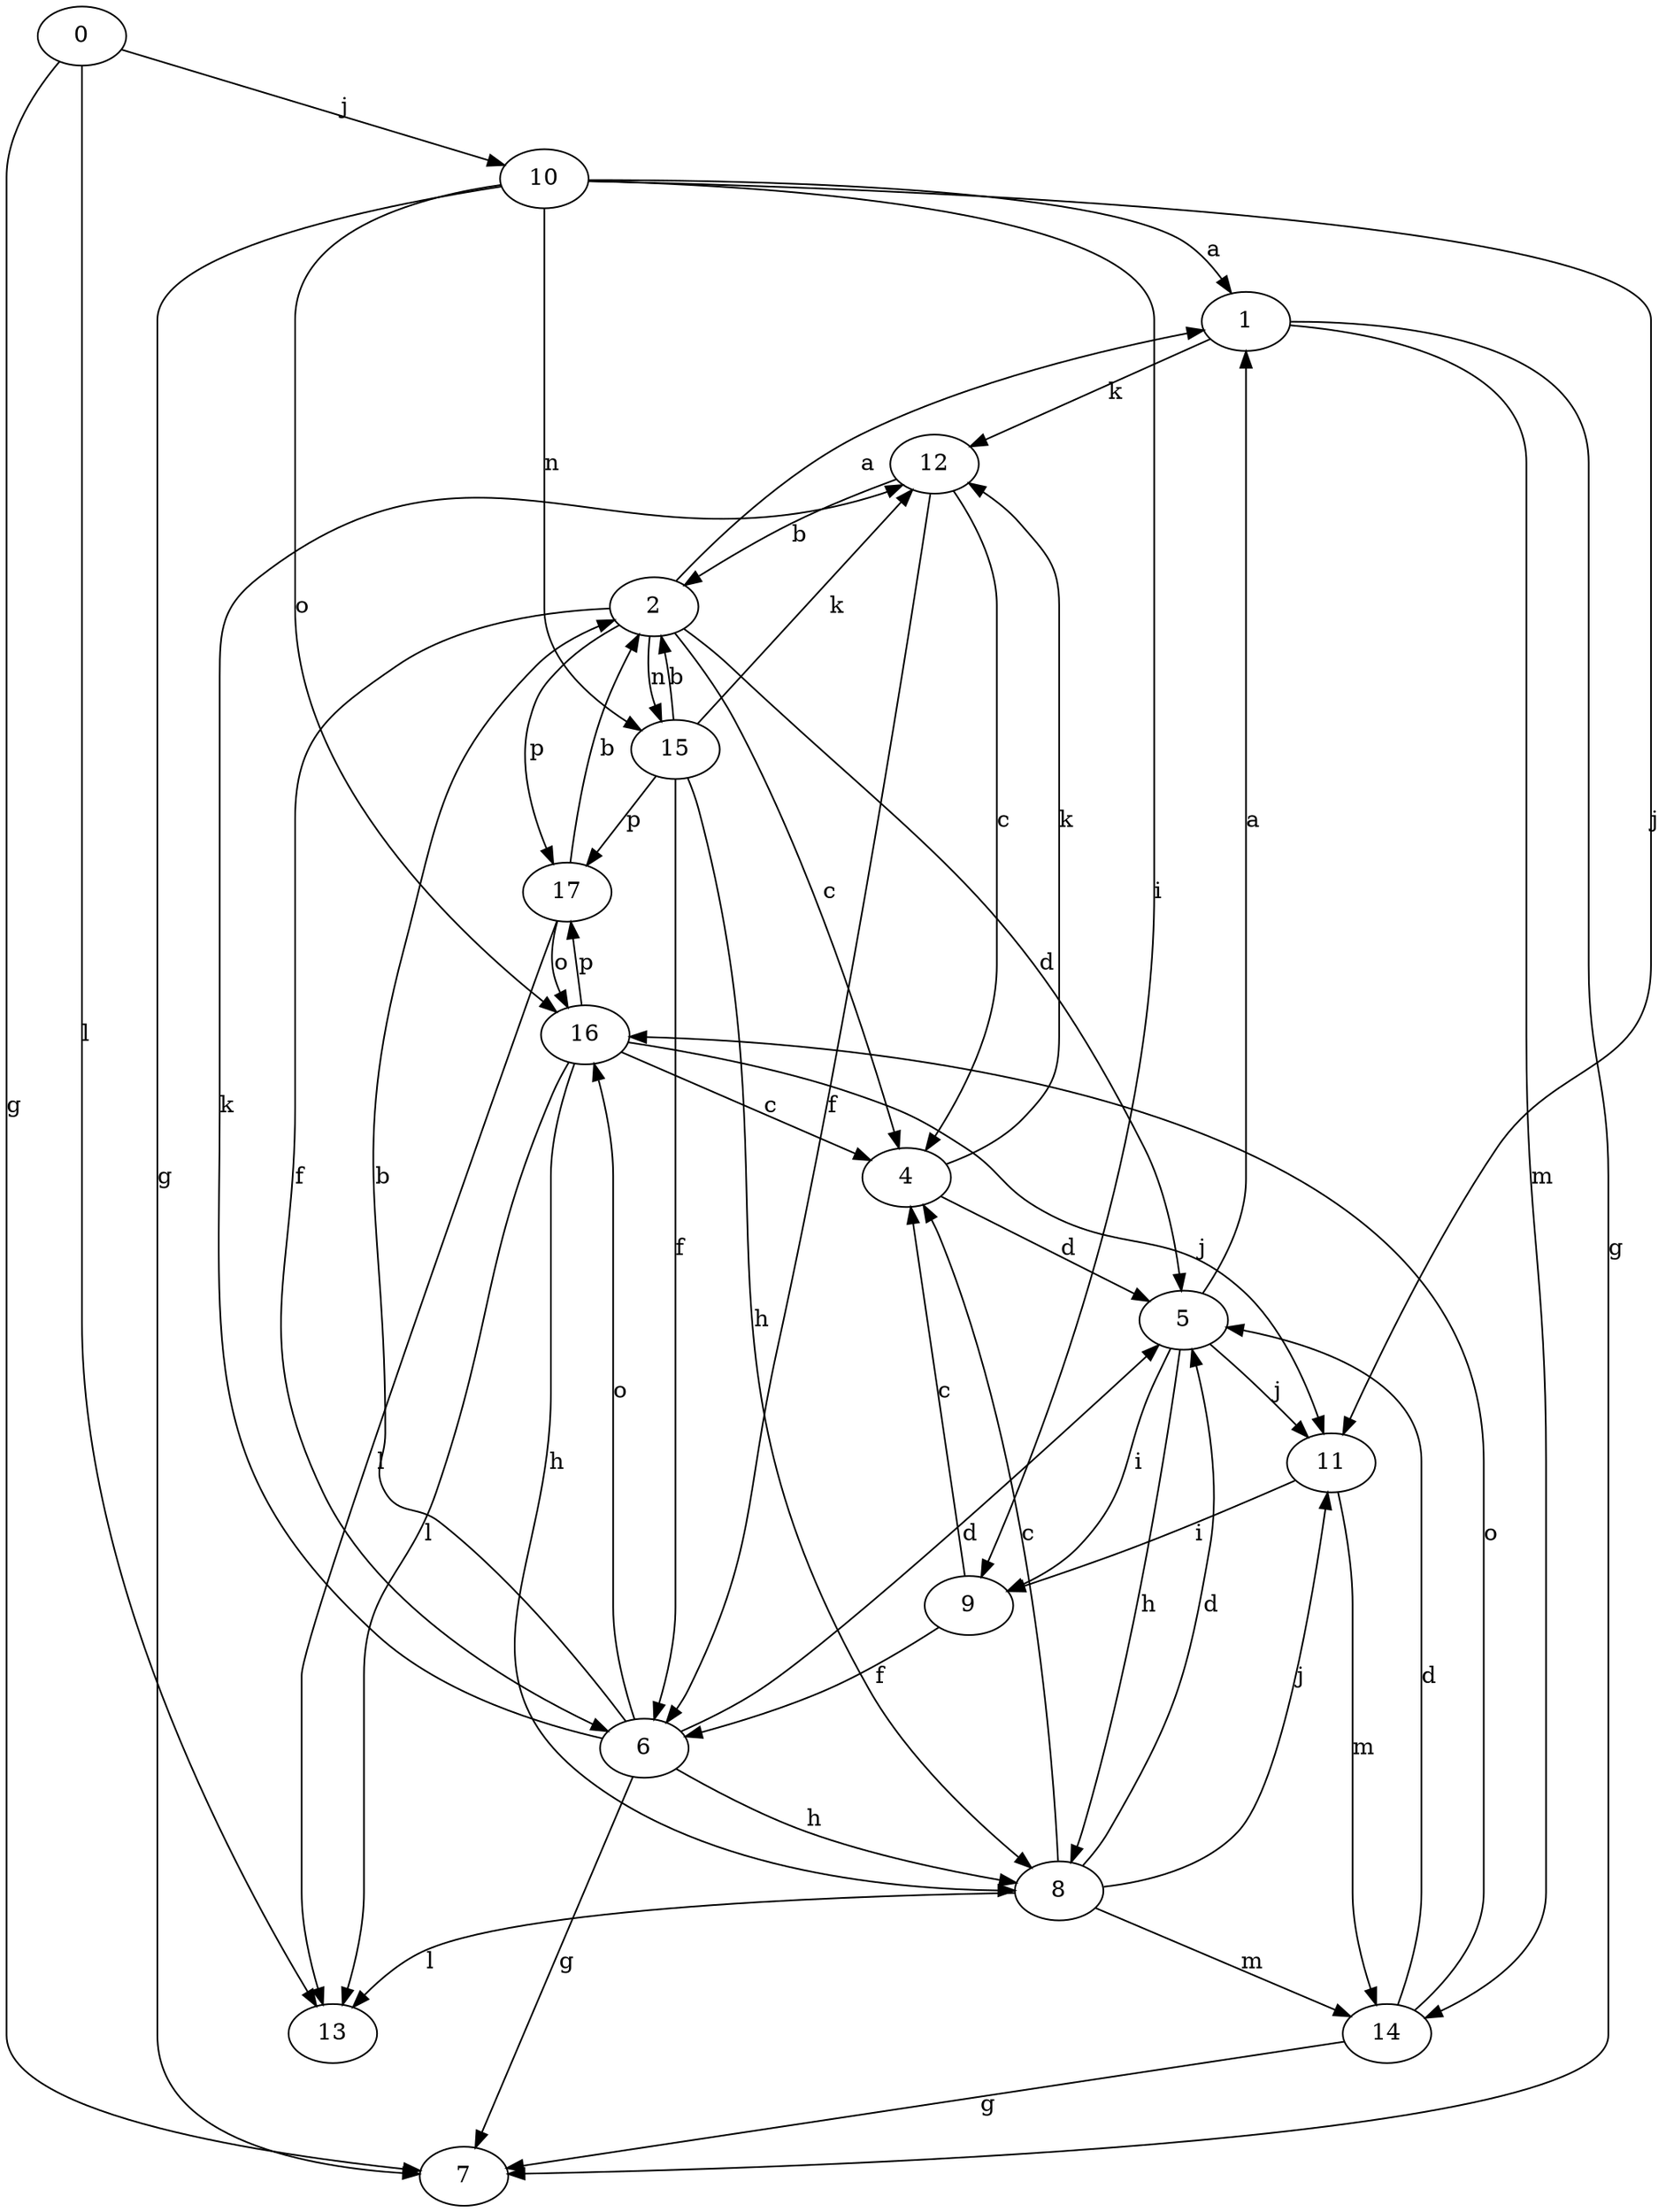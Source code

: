 strict digraph  {
0;
1;
2;
4;
5;
6;
7;
8;
9;
10;
11;
12;
13;
14;
15;
16;
17;
0 -> 7  [label=g];
0 -> 10  [label=j];
0 -> 13  [label=l];
1 -> 7  [label=g];
1 -> 12  [label=k];
1 -> 14  [label=m];
2 -> 1  [label=a];
2 -> 4  [label=c];
2 -> 5  [label=d];
2 -> 6  [label=f];
2 -> 15  [label=n];
2 -> 17  [label=p];
4 -> 5  [label=d];
4 -> 12  [label=k];
5 -> 1  [label=a];
5 -> 8  [label=h];
5 -> 9  [label=i];
5 -> 11  [label=j];
6 -> 2  [label=b];
6 -> 5  [label=d];
6 -> 7  [label=g];
6 -> 8  [label=h];
6 -> 12  [label=k];
6 -> 16  [label=o];
8 -> 4  [label=c];
8 -> 5  [label=d];
8 -> 11  [label=j];
8 -> 13  [label=l];
8 -> 14  [label=m];
9 -> 4  [label=c];
9 -> 6  [label=f];
10 -> 1  [label=a];
10 -> 7  [label=g];
10 -> 9  [label=i];
10 -> 11  [label=j];
10 -> 15  [label=n];
10 -> 16  [label=o];
11 -> 9  [label=i];
11 -> 14  [label=m];
12 -> 2  [label=b];
12 -> 4  [label=c];
12 -> 6  [label=f];
14 -> 5  [label=d];
14 -> 7  [label=g];
14 -> 16  [label=o];
15 -> 2  [label=b];
15 -> 6  [label=f];
15 -> 8  [label=h];
15 -> 12  [label=k];
15 -> 17  [label=p];
16 -> 4  [label=c];
16 -> 8  [label=h];
16 -> 11  [label=j];
16 -> 13  [label=l];
16 -> 17  [label=p];
17 -> 2  [label=b];
17 -> 13  [label=l];
17 -> 16  [label=o];
}

